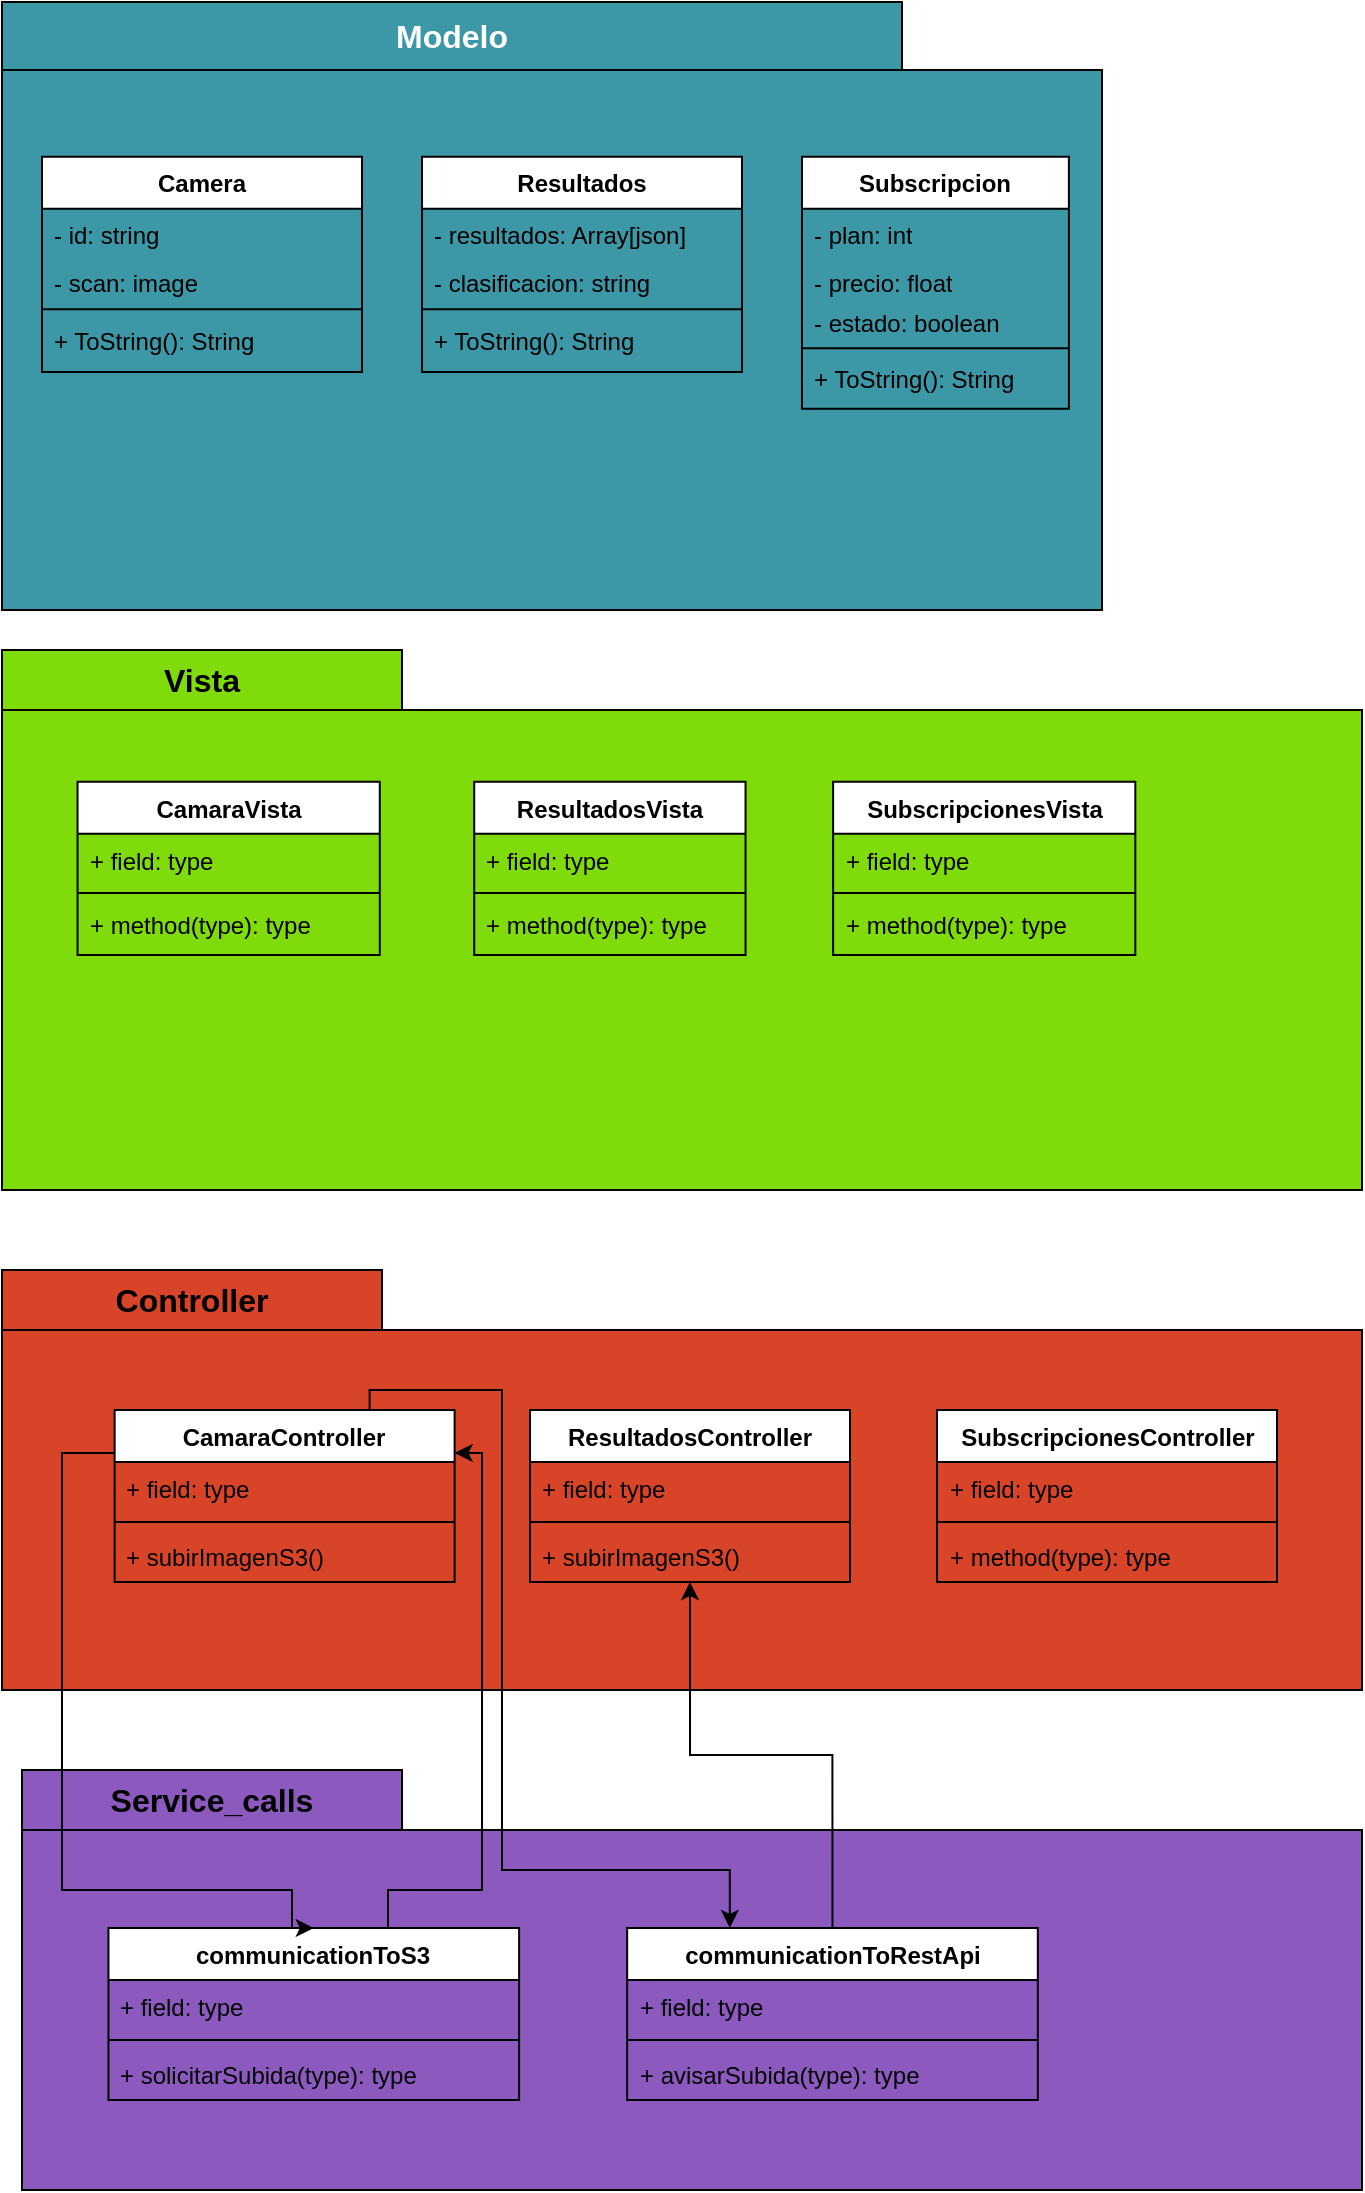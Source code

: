 <mxfile version="24.7.17">
  <diagram id="yd9aTgVnivIJkrsg6VLa" name="Página-1">
    <mxGraphModel dx="773" dy="462" grid="1" gridSize="10" guides="1" tooltips="1" connect="1" arrows="1" fold="1" page="1" pageScale="1" pageWidth="827" pageHeight="1169" math="0" shadow="0">
      <root>
        <mxCell id="0" />
        <mxCell id="1" parent="0" />
        <mxCell id="ElUeNTri3LY7m_GMX26O-2" value="Capas de Frontend de la aplicación" style="text;html=1;align=center;verticalAlign=middle;whiteSpace=wrap;rounded=0;" parent="1" vertex="1">
          <mxGeometry x="267.5" y="64" width="195" height="30" as="geometry" />
        </mxCell>
        <mxCell id="ElUeNTri3LY7m_GMX26O-27" value="&lt;font style=&quot;font-size: 16px;&quot; color=&quot;#ffffff&quot;&gt;Modelo&lt;/font&gt;" style="shape=folder;fontStyle=1;tabWidth=450;tabHeight=34;tabPosition=left;html=1;boundedLbl=1;labelInHeader=1;container=1;collapsible=0;whiteSpace=wrap;fillColor=#3C97A7;" parent="1" vertex="1">
          <mxGeometry x="70" y="16" width="550" height="304" as="geometry" />
        </mxCell>
        <mxCell id="ElUeNTri3LY7m_GMX26O-28" value="" style="html=1;strokeColor=none;resizeWidth=1;resizeHeight=1;fillColor=none;part=1;connectable=0;allowArrows=0;deletable=0;whiteSpace=wrap;" parent="ElUeNTri3LY7m_GMX26O-27" vertex="1">
          <mxGeometry width="550" height="212.8" relative="1" as="geometry">
            <mxPoint y="30" as="offset" />
          </mxGeometry>
        </mxCell>
        <mxCell id="6camwcEFP1_lDwVI1pY3-35" value="Resultados" style="swimlane;fontStyle=1;align=center;verticalAlign=top;childLayout=stackLayout;horizontal=1;startSize=26;horizontalStack=0;resizeParent=1;resizeParentMax=0;resizeLast=0;collapsible=1;marginBottom=0;whiteSpace=wrap;html=1;" vertex="1" parent="ElUeNTri3LY7m_GMX26O-27">
          <mxGeometry x="210.002" y="77.398" width="160" height="107.603" as="geometry" />
        </mxCell>
        <mxCell id="6camwcEFP1_lDwVI1pY3-36" value="- resultados: Array[json]" style="text;strokeColor=none;fillColor=none;align=left;verticalAlign=top;spacingLeft=4;spacingRight=4;overflow=hidden;rotatable=0;points=[[0,0.5],[1,0.5]];portConstraint=eastwest;whiteSpace=wrap;html=1;" vertex="1" parent="6camwcEFP1_lDwVI1pY3-35">
          <mxGeometry y="26" width="160" height="24" as="geometry" />
        </mxCell>
        <mxCell id="6camwcEFP1_lDwVI1pY3-97" value="- clasificacion: string" style="text;strokeColor=none;fillColor=none;align=left;verticalAlign=top;spacingLeft=4;spacingRight=4;overflow=hidden;rotatable=0;points=[[0,0.5],[1,0.5]];portConstraint=eastwest;whiteSpace=wrap;html=1;" vertex="1" parent="6camwcEFP1_lDwVI1pY3-35">
          <mxGeometry y="50" width="160" height="24" as="geometry" />
        </mxCell>
        <mxCell id="6camwcEFP1_lDwVI1pY3-37" value="" style="line;strokeWidth=1;fillColor=none;align=left;verticalAlign=middle;spacingTop=-1;spacingLeft=3;spacingRight=3;rotatable=0;labelPosition=right;points=[];portConstraint=eastwest;strokeColor=inherit;" vertex="1" parent="6camwcEFP1_lDwVI1pY3-35">
          <mxGeometry y="74" width="160" height="4.39" as="geometry" />
        </mxCell>
        <mxCell id="6camwcEFP1_lDwVI1pY3-38" value="+ ToString(): String&amp;nbsp;" style="text;strokeColor=none;fillColor=none;align=left;verticalAlign=top;spacingLeft=4;spacingRight=4;overflow=hidden;rotatable=0;points=[[0,0.5],[1,0.5]];portConstraint=eastwest;whiteSpace=wrap;html=1;" vertex="1" parent="6camwcEFP1_lDwVI1pY3-35">
          <mxGeometry y="78.39" width="160" height="29.213" as="geometry" />
        </mxCell>
        <mxCell id="6camwcEFP1_lDwVI1pY3-42" value="Subscripcion" style="swimlane;fontStyle=1;align=center;verticalAlign=top;childLayout=stackLayout;horizontal=1;startSize=26;horizontalStack=0;resizeParent=1;resizeParentMax=0;resizeLast=0;collapsible=1;marginBottom=0;whiteSpace=wrap;html=1;" vertex="1" parent="ElUeNTri3LY7m_GMX26O-27">
          <mxGeometry x="399.997" y="77.398" width="133.46" height="125.997" as="geometry" />
        </mxCell>
        <mxCell id="6camwcEFP1_lDwVI1pY3-43" value="- plan: int" style="text;strokeColor=none;fillColor=none;align=left;verticalAlign=top;spacingLeft=4;spacingRight=4;overflow=hidden;rotatable=0;points=[[0,0.5],[1,0.5]];portConstraint=eastwest;whiteSpace=wrap;html=1;" vertex="1" parent="6camwcEFP1_lDwVI1pY3-42">
          <mxGeometry y="26" width="133.46" height="24" as="geometry" />
        </mxCell>
        <mxCell id="6camwcEFP1_lDwVI1pY3-44" value="- precio: float" style="text;strokeColor=none;fillColor=none;align=left;verticalAlign=top;spacingLeft=4;spacingRight=4;overflow=hidden;rotatable=0;points=[[0,0.5],[1,0.5]];portConstraint=eastwest;whiteSpace=wrap;html=1;" vertex="1" parent="6camwcEFP1_lDwVI1pY3-42">
          <mxGeometry y="50" width="133.46" height="20" as="geometry" />
        </mxCell>
        <mxCell id="6camwcEFP1_lDwVI1pY3-45" value="- estado: boolean" style="text;strokeColor=none;fillColor=none;align=left;verticalAlign=top;spacingLeft=4;spacingRight=4;overflow=hidden;rotatable=0;points=[[0,0.5],[1,0.5]];portConstraint=eastwest;whiteSpace=wrap;html=1;" vertex="1" parent="6camwcEFP1_lDwVI1pY3-42">
          <mxGeometry y="70" width="133.46" height="23.491" as="geometry" />
        </mxCell>
        <mxCell id="6camwcEFP1_lDwVI1pY3-46" value="" style="line;strokeWidth=1;fillColor=none;align=left;verticalAlign=middle;spacingTop=-1;spacingLeft=3;spacingRight=3;rotatable=0;labelPosition=right;points=[];portConstraint=eastwest;strokeColor=inherit;" vertex="1" parent="6camwcEFP1_lDwVI1pY3-42">
          <mxGeometry y="93.491" width="133.46" height="4.39" as="geometry" />
        </mxCell>
        <mxCell id="6camwcEFP1_lDwVI1pY3-47" value="+ ToString(): String&amp;nbsp;" style="text;strokeColor=none;fillColor=none;align=left;verticalAlign=top;spacingLeft=4;spacingRight=4;overflow=hidden;rotatable=0;points=[[0,0.5],[1,0.5]];portConstraint=eastwest;whiteSpace=wrap;html=1;" vertex="1" parent="6camwcEFP1_lDwVI1pY3-42">
          <mxGeometry y="97.881" width="133.46" height="28.116" as="geometry" />
        </mxCell>
        <mxCell id="6camwcEFP1_lDwVI1pY3-111" value="Camera" style="swimlane;fontStyle=1;align=center;verticalAlign=top;childLayout=stackLayout;horizontal=1;startSize=26;horizontalStack=0;resizeParent=1;resizeParentMax=0;resizeLast=0;collapsible=1;marginBottom=0;whiteSpace=wrap;html=1;" vertex="1" parent="ElUeNTri3LY7m_GMX26O-27">
          <mxGeometry x="20.002" y="77.398" width="160" height="107.603" as="geometry" />
        </mxCell>
        <mxCell id="6camwcEFP1_lDwVI1pY3-112" value="- id: string" style="text;strokeColor=none;fillColor=none;align=left;verticalAlign=top;spacingLeft=4;spacingRight=4;overflow=hidden;rotatable=0;points=[[0,0.5],[1,0.5]];portConstraint=eastwest;whiteSpace=wrap;html=1;" vertex="1" parent="6camwcEFP1_lDwVI1pY3-111">
          <mxGeometry y="26" width="160" height="24" as="geometry" />
        </mxCell>
        <mxCell id="6camwcEFP1_lDwVI1pY3-113" value="- scan: image" style="text;strokeColor=none;fillColor=none;align=left;verticalAlign=top;spacingLeft=4;spacingRight=4;overflow=hidden;rotatable=0;points=[[0,0.5],[1,0.5]];portConstraint=eastwest;whiteSpace=wrap;html=1;" vertex="1" parent="6camwcEFP1_lDwVI1pY3-111">
          <mxGeometry y="50" width="160" height="24" as="geometry" />
        </mxCell>
        <mxCell id="6camwcEFP1_lDwVI1pY3-114" value="" style="line;strokeWidth=1;fillColor=none;align=left;verticalAlign=middle;spacingTop=-1;spacingLeft=3;spacingRight=3;rotatable=0;labelPosition=right;points=[];portConstraint=eastwest;strokeColor=inherit;" vertex="1" parent="6camwcEFP1_lDwVI1pY3-111">
          <mxGeometry y="74" width="160" height="4.39" as="geometry" />
        </mxCell>
        <mxCell id="6camwcEFP1_lDwVI1pY3-115" value="+ ToString(): String&amp;nbsp;" style="text;strokeColor=none;fillColor=none;align=left;verticalAlign=top;spacingLeft=4;spacingRight=4;overflow=hidden;rotatable=0;points=[[0,0.5],[1,0.5]];portConstraint=eastwest;whiteSpace=wrap;html=1;" vertex="1" parent="6camwcEFP1_lDwVI1pY3-111">
          <mxGeometry y="78.39" width="160" height="29.213" as="geometry" />
        </mxCell>
        <mxCell id="ElUeNTri3LY7m_GMX26O-50" value="&lt;font style=&quot;font-size: 16px;&quot;&gt;Vista&lt;/font&gt;" style="shape=folder;fontStyle=1;tabWidth=200;tabHeight=30;tabPosition=left;html=1;boundedLbl=1;labelInHeader=1;container=1;collapsible=0;whiteSpace=wrap;fillColor=#80db0a;" parent="1" vertex="1">
          <mxGeometry x="70" y="340" width="680" height="270" as="geometry" />
        </mxCell>
        <mxCell id="ElUeNTri3LY7m_GMX26O-51" value="" style="html=1;strokeColor=none;resizeWidth=1;resizeHeight=1;fillColor=none;part=1;connectable=0;allowArrows=0;deletable=0;whiteSpace=wrap;" parent="ElUeNTri3LY7m_GMX26O-50" vertex="1">
          <mxGeometry width="680" height="189" relative="1" as="geometry">
            <mxPoint y="30" as="offset" />
          </mxGeometry>
        </mxCell>
        <mxCell id="6camwcEFP1_lDwVI1pY3-61" value="CamaraVista" style="swimlane;fontStyle=1;align=center;verticalAlign=top;childLayout=stackLayout;horizontal=1;startSize=26;horizontalStack=0;resizeParent=1;resizeParentMax=0;resizeLast=0;collapsible=1;marginBottom=0;whiteSpace=wrap;html=1;" vertex="1" parent="ElUeNTri3LY7m_GMX26O-50">
          <mxGeometry x="37.778" y="65.856" width="151.111" height="86.698" as="geometry" />
        </mxCell>
        <mxCell id="6camwcEFP1_lDwVI1pY3-62" value="+ field: type" style="text;strokeColor=none;fillColor=none;align=left;verticalAlign=top;spacingLeft=4;spacingRight=4;overflow=hidden;rotatable=0;points=[[0,0.5],[1,0.5]];portConstraint=eastwest;whiteSpace=wrap;html=1;" vertex="1" parent="6camwcEFP1_lDwVI1pY3-61">
          <mxGeometry y="26" width="151.111" height="27" as="geometry" />
        </mxCell>
        <mxCell id="6camwcEFP1_lDwVI1pY3-63" value="" style="line;strokeWidth=1;fillColor=none;align=left;verticalAlign=middle;spacingTop=-1;spacingLeft=3;spacingRight=3;rotatable=0;labelPosition=right;points=[];portConstraint=eastwest;strokeColor=inherit;" vertex="1" parent="6camwcEFP1_lDwVI1pY3-61">
          <mxGeometry y="53" width="151.111" height="5.268" as="geometry" />
        </mxCell>
        <mxCell id="6camwcEFP1_lDwVI1pY3-64" value="+ method(type): type" style="text;strokeColor=none;fillColor=none;align=left;verticalAlign=top;spacingLeft=4;spacingRight=4;overflow=hidden;rotatable=0;points=[[0,0.5],[1,0.5]];portConstraint=eastwest;whiteSpace=wrap;html=1;" vertex="1" parent="6camwcEFP1_lDwVI1pY3-61">
          <mxGeometry y="58.268" width="151.111" height="28.429" as="geometry" />
        </mxCell>
        <mxCell id="6camwcEFP1_lDwVI1pY3-26" value="ResultadosVista" style="swimlane;fontStyle=1;align=center;verticalAlign=top;childLayout=stackLayout;horizontal=1;startSize=26;horizontalStack=0;resizeParent=1;resizeParentMax=0;resizeLast=0;collapsible=1;marginBottom=0;whiteSpace=wrap;html=1;" vertex="1" parent="ElUeNTri3LY7m_GMX26O-50">
          <mxGeometry x="236.111" y="65.856" width="135.66" height="86.698" as="geometry" />
        </mxCell>
        <mxCell id="6camwcEFP1_lDwVI1pY3-27" value="+ field: type" style="text;strokeColor=none;fillColor=none;align=left;verticalAlign=top;spacingLeft=4;spacingRight=4;overflow=hidden;rotatable=0;points=[[0,0.5],[1,0.5]];portConstraint=eastwest;whiteSpace=wrap;html=1;" vertex="1" parent="6camwcEFP1_lDwVI1pY3-26">
          <mxGeometry y="26" width="135.66" height="27" as="geometry" />
        </mxCell>
        <mxCell id="6camwcEFP1_lDwVI1pY3-28" value="" style="line;strokeWidth=1;fillColor=none;align=left;verticalAlign=middle;spacingTop=-1;spacingLeft=3;spacingRight=3;rotatable=0;labelPosition=right;points=[];portConstraint=eastwest;strokeColor=inherit;" vertex="1" parent="6camwcEFP1_lDwVI1pY3-26">
          <mxGeometry y="53" width="135.66" height="5.268" as="geometry" />
        </mxCell>
        <mxCell id="6camwcEFP1_lDwVI1pY3-29" value="+ method(type): type" style="text;strokeColor=none;fillColor=none;align=left;verticalAlign=top;spacingLeft=4;spacingRight=4;overflow=hidden;rotatable=0;points=[[0,0.5],[1,0.5]];portConstraint=eastwest;whiteSpace=wrap;html=1;" vertex="1" parent="6camwcEFP1_lDwVI1pY3-26">
          <mxGeometry y="58.268" width="135.66" height="28.429" as="geometry" />
        </mxCell>
        <mxCell id="6camwcEFP1_lDwVI1pY3-72" value="SubscripcionesVista" style="swimlane;fontStyle=1;align=center;verticalAlign=top;childLayout=stackLayout;horizontal=1;startSize=26;horizontalStack=0;resizeParent=1;resizeParentMax=0;resizeLast=0;collapsible=1;marginBottom=0;whiteSpace=wrap;html=1;" vertex="1" parent="ElUeNTri3LY7m_GMX26O-50">
          <mxGeometry x="415.556" y="65.854" width="151.111" height="86.698" as="geometry" />
        </mxCell>
        <mxCell id="6camwcEFP1_lDwVI1pY3-73" value="+ field: type" style="text;strokeColor=none;fillColor=none;align=left;verticalAlign=top;spacingLeft=4;spacingRight=4;overflow=hidden;rotatable=0;points=[[0,0.5],[1,0.5]];portConstraint=eastwest;whiteSpace=wrap;html=1;" vertex="1" parent="6camwcEFP1_lDwVI1pY3-72">
          <mxGeometry y="26" width="151.111" height="27" as="geometry" />
        </mxCell>
        <mxCell id="6camwcEFP1_lDwVI1pY3-74" value="" style="line;strokeWidth=1;fillColor=none;align=left;verticalAlign=middle;spacingTop=-1;spacingLeft=3;spacingRight=3;rotatable=0;labelPosition=right;points=[];portConstraint=eastwest;strokeColor=inherit;" vertex="1" parent="6camwcEFP1_lDwVI1pY3-72">
          <mxGeometry y="53" width="151.111" height="5.268" as="geometry" />
        </mxCell>
        <mxCell id="6camwcEFP1_lDwVI1pY3-75" value="+ method(type): type" style="text;strokeColor=none;fillColor=none;align=left;verticalAlign=top;spacingLeft=4;spacingRight=4;overflow=hidden;rotatable=0;points=[[0,0.5],[1,0.5]];portConstraint=eastwest;whiteSpace=wrap;html=1;" vertex="1" parent="6camwcEFP1_lDwVI1pY3-72">
          <mxGeometry y="58.268" width="151.111" height="28.429" as="geometry" />
        </mxCell>
        <mxCell id="6camwcEFP1_lDwVI1pY3-3" value="&lt;font style=&quot;font-size: 16px;&quot;&gt;Controller&lt;/font&gt;" style="shape=folder;fontStyle=1;tabWidth=190;tabHeight=30;tabPosition=left;html=1;boundedLbl=1;labelInHeader=1;container=1;collapsible=0;whiteSpace=wrap;fillColor=#D84427;" vertex="1" parent="1">
          <mxGeometry x="70" y="650" width="680" height="210" as="geometry" />
        </mxCell>
        <mxCell id="6camwcEFP1_lDwVI1pY3-4" value="" style="html=1;strokeColor=none;resizeWidth=1;resizeHeight=1;fillColor=none;part=1;connectable=0;allowArrows=0;deletable=0;whiteSpace=wrap;" vertex="1" parent="6camwcEFP1_lDwVI1pY3-3">
          <mxGeometry width="680" height="147" relative="1" as="geometry">
            <mxPoint y="30" as="offset" />
          </mxGeometry>
        </mxCell>
        <mxCell id="6camwcEFP1_lDwVI1pY3-76" value="CamaraController" style="swimlane;fontStyle=1;align=center;verticalAlign=top;childLayout=stackLayout;horizontal=1;startSize=26;horizontalStack=0;resizeParent=1;resizeParentMax=0;resizeLast=0;collapsible=1;marginBottom=0;whiteSpace=wrap;html=1;" vertex="1" parent="6camwcEFP1_lDwVI1pY3-3">
          <mxGeometry x="56.312" y="70" width="170" height="86" as="geometry" />
        </mxCell>
        <mxCell id="6camwcEFP1_lDwVI1pY3-77" value="+ field: type" style="text;strokeColor=none;fillColor=none;align=left;verticalAlign=top;spacingLeft=4;spacingRight=4;overflow=hidden;rotatable=0;points=[[0,0.5],[1,0.5]];portConstraint=eastwest;whiteSpace=wrap;html=1;" vertex="1" parent="6camwcEFP1_lDwVI1pY3-76">
          <mxGeometry y="26" width="170" height="26" as="geometry" />
        </mxCell>
        <mxCell id="6camwcEFP1_lDwVI1pY3-78" value="" style="line;strokeWidth=1;fillColor=none;align=left;verticalAlign=middle;spacingTop=-1;spacingLeft=3;spacingRight=3;rotatable=0;labelPosition=right;points=[];portConstraint=eastwest;strokeColor=inherit;" vertex="1" parent="6camwcEFP1_lDwVI1pY3-76">
          <mxGeometry y="52" width="170" height="8" as="geometry" />
        </mxCell>
        <mxCell id="6camwcEFP1_lDwVI1pY3-79" value="+ subirImagenS3()" style="text;strokeColor=none;fillColor=none;align=left;verticalAlign=top;spacingLeft=4;spacingRight=4;overflow=hidden;rotatable=0;points=[[0,0.5],[1,0.5]];portConstraint=eastwest;whiteSpace=wrap;html=1;" vertex="1" parent="6camwcEFP1_lDwVI1pY3-76">
          <mxGeometry y="60" width="170" height="26" as="geometry" />
        </mxCell>
        <mxCell id="6camwcEFP1_lDwVI1pY3-93" value="SubscripcionesController" style="swimlane;fontStyle=1;align=center;verticalAlign=top;childLayout=stackLayout;horizontal=1;startSize=26;horizontalStack=0;resizeParent=1;resizeParentMax=0;resizeLast=0;collapsible=1;marginBottom=0;whiteSpace=wrap;html=1;" vertex="1" parent="6camwcEFP1_lDwVI1pY3-3">
          <mxGeometry x="467.5" y="70" width="170" height="86" as="geometry" />
        </mxCell>
        <mxCell id="6camwcEFP1_lDwVI1pY3-94" value="+ field: type" style="text;strokeColor=none;fillColor=none;align=left;verticalAlign=top;spacingLeft=4;spacingRight=4;overflow=hidden;rotatable=0;points=[[0,0.5],[1,0.5]];portConstraint=eastwest;whiteSpace=wrap;html=1;" vertex="1" parent="6camwcEFP1_lDwVI1pY3-93">
          <mxGeometry y="26" width="170" height="26" as="geometry" />
        </mxCell>
        <mxCell id="6camwcEFP1_lDwVI1pY3-95" value="" style="line;strokeWidth=1;fillColor=none;align=left;verticalAlign=middle;spacingTop=-1;spacingLeft=3;spacingRight=3;rotatable=0;labelPosition=right;points=[];portConstraint=eastwest;strokeColor=inherit;" vertex="1" parent="6camwcEFP1_lDwVI1pY3-93">
          <mxGeometry y="52" width="170" height="8" as="geometry" />
        </mxCell>
        <mxCell id="6camwcEFP1_lDwVI1pY3-96" value="+ method(type): type" style="text;strokeColor=none;fillColor=none;align=left;verticalAlign=top;spacingLeft=4;spacingRight=4;overflow=hidden;rotatable=0;points=[[0,0.5],[1,0.5]];portConstraint=eastwest;whiteSpace=wrap;html=1;" vertex="1" parent="6camwcEFP1_lDwVI1pY3-93">
          <mxGeometry y="60" width="170" height="26" as="geometry" />
        </mxCell>
        <mxCell id="6camwcEFP1_lDwVI1pY3-80" value="&lt;font style=&quot;font-size: 16px;&quot;&gt;Service_calls&lt;/font&gt;" style="shape=folder;fontStyle=1;tabWidth=190;tabHeight=30;tabPosition=left;html=1;boundedLbl=1;labelInHeader=1;container=1;collapsible=0;whiteSpace=wrap;fillColor=#8C5ABF;" vertex="1" parent="1">
          <mxGeometry x="80" y="900" width="670" height="210" as="geometry" />
        </mxCell>
        <mxCell id="6camwcEFP1_lDwVI1pY3-81" value="" style="html=1;strokeColor=none;resizeWidth=1;resizeHeight=1;fillColor=none;part=1;connectable=0;allowArrows=0;deletable=0;whiteSpace=wrap;" vertex="1" parent="6camwcEFP1_lDwVI1pY3-80">
          <mxGeometry width="670" height="147" relative="1" as="geometry">
            <mxPoint y="30" as="offset" />
          </mxGeometry>
        </mxCell>
        <mxCell id="6camwcEFP1_lDwVI1pY3-86" value="communicationToS3" style="swimlane;fontStyle=1;align=center;verticalAlign=top;childLayout=stackLayout;horizontal=1;startSize=26;horizontalStack=0;resizeParent=1;resizeParentMax=0;resizeLast=0;collapsible=1;marginBottom=0;whiteSpace=wrap;html=1;" vertex="1" parent="6camwcEFP1_lDwVI1pY3-80">
          <mxGeometry x="43.226" y="79" width="205.323" height="86" as="geometry" />
        </mxCell>
        <mxCell id="6camwcEFP1_lDwVI1pY3-87" value="+ field: type" style="text;strokeColor=none;fillColor=none;align=left;verticalAlign=top;spacingLeft=4;spacingRight=4;overflow=hidden;rotatable=0;points=[[0,0.5],[1,0.5]];portConstraint=eastwest;whiteSpace=wrap;html=1;" vertex="1" parent="6camwcEFP1_lDwVI1pY3-86">
          <mxGeometry y="26" width="205.323" height="26" as="geometry" />
        </mxCell>
        <mxCell id="6camwcEFP1_lDwVI1pY3-88" value="" style="line;strokeWidth=1;fillColor=none;align=left;verticalAlign=middle;spacingTop=-1;spacingLeft=3;spacingRight=3;rotatable=0;labelPosition=right;points=[];portConstraint=eastwest;strokeColor=inherit;" vertex="1" parent="6camwcEFP1_lDwVI1pY3-86">
          <mxGeometry y="52" width="205.323" height="8" as="geometry" />
        </mxCell>
        <mxCell id="6camwcEFP1_lDwVI1pY3-89" value="+ solicitarSubida(type): type" style="text;strokeColor=none;fillColor=none;align=left;verticalAlign=top;spacingLeft=4;spacingRight=4;overflow=hidden;rotatable=0;points=[[0,0.5],[1,0.5]];portConstraint=eastwest;whiteSpace=wrap;html=1;" vertex="1" parent="6camwcEFP1_lDwVI1pY3-86">
          <mxGeometry y="60" width="205.323" height="26" as="geometry" />
        </mxCell>
        <mxCell id="6camwcEFP1_lDwVI1pY3-100" value="communicationToRestApi" style="swimlane;fontStyle=1;align=center;verticalAlign=top;childLayout=stackLayout;horizontal=1;startSize=26;horizontalStack=0;resizeParent=1;resizeParentMax=0;resizeLast=0;collapsible=1;marginBottom=0;whiteSpace=wrap;html=1;" vertex="1" parent="6camwcEFP1_lDwVI1pY3-80">
          <mxGeometry x="302.581" y="79" width="205.323" height="86" as="geometry" />
        </mxCell>
        <mxCell id="6camwcEFP1_lDwVI1pY3-101" value="+ field: type" style="text;strokeColor=none;fillColor=none;align=left;verticalAlign=top;spacingLeft=4;spacingRight=4;overflow=hidden;rotatable=0;points=[[0,0.5],[1,0.5]];portConstraint=eastwest;whiteSpace=wrap;html=1;" vertex="1" parent="6camwcEFP1_lDwVI1pY3-100">
          <mxGeometry y="26" width="205.323" height="26" as="geometry" />
        </mxCell>
        <mxCell id="6camwcEFP1_lDwVI1pY3-102" value="" style="line;strokeWidth=1;fillColor=none;align=left;verticalAlign=middle;spacingTop=-1;spacingLeft=3;spacingRight=3;rotatable=0;labelPosition=right;points=[];portConstraint=eastwest;strokeColor=inherit;" vertex="1" parent="6camwcEFP1_lDwVI1pY3-100">
          <mxGeometry y="52" width="205.323" height="8" as="geometry" />
        </mxCell>
        <mxCell id="6camwcEFP1_lDwVI1pY3-103" value="+ avisarSubida(type): type" style="text;strokeColor=none;fillColor=none;align=left;verticalAlign=top;spacingLeft=4;spacingRight=4;overflow=hidden;rotatable=0;points=[[0,0.5],[1,0.5]];portConstraint=eastwest;whiteSpace=wrap;html=1;" vertex="1" parent="6camwcEFP1_lDwVI1pY3-100">
          <mxGeometry y="60" width="205.323" height="26" as="geometry" />
        </mxCell>
        <mxCell id="6camwcEFP1_lDwVI1pY3-90" style="edgeStyle=orthogonalEdgeStyle;rounded=0;orthogonalLoop=1;jettySize=auto;html=1;exitX=0;exitY=0.25;exitDx=0;exitDy=0;entryX=0.5;entryY=0;entryDx=0;entryDy=0;" edge="1" parent="1" source="6camwcEFP1_lDwVI1pY3-76" target="6camwcEFP1_lDwVI1pY3-86">
          <mxGeometry relative="1" as="geometry">
            <Array as="points">
              <mxPoint x="100" y="742" />
              <mxPoint x="100" y="960" />
              <mxPoint x="215" y="960" />
            </Array>
          </mxGeometry>
        </mxCell>
        <mxCell id="6camwcEFP1_lDwVI1pY3-104" style="edgeStyle=orthogonalEdgeStyle;rounded=0;orthogonalLoop=1;jettySize=auto;html=1;exitX=0.75;exitY=0;exitDx=0;exitDy=0;entryX=1;entryY=0.25;entryDx=0;entryDy=0;" edge="1" parent="1" source="6camwcEFP1_lDwVI1pY3-86" target="6camwcEFP1_lDwVI1pY3-76">
          <mxGeometry relative="1" as="geometry">
            <Array as="points">
              <mxPoint x="263" y="979" />
              <mxPoint x="263" y="960" />
              <mxPoint x="310" y="960" />
              <mxPoint x="310" y="742" />
            </Array>
          </mxGeometry>
        </mxCell>
        <mxCell id="6camwcEFP1_lDwVI1pY3-105" style="edgeStyle=orthogonalEdgeStyle;rounded=0;orthogonalLoop=1;jettySize=auto;html=1;exitX=0.75;exitY=0;exitDx=0;exitDy=0;entryX=0.25;entryY=0;entryDx=0;entryDy=0;" edge="1" parent="1" source="6camwcEFP1_lDwVI1pY3-76" target="6camwcEFP1_lDwVI1pY3-100">
          <mxGeometry relative="1" as="geometry">
            <Array as="points">
              <mxPoint x="254" y="710" />
              <mxPoint x="320" y="710" />
              <mxPoint x="320" y="950" />
              <mxPoint x="434" y="950" />
            </Array>
          </mxGeometry>
        </mxCell>
        <mxCell id="6camwcEFP1_lDwVI1pY3-106" value="ResultadosController" style="swimlane;fontStyle=1;align=center;verticalAlign=top;childLayout=stackLayout;horizontal=1;startSize=26;horizontalStack=0;resizeParent=1;resizeParentMax=0;resizeLast=0;collapsible=1;marginBottom=0;whiteSpace=wrap;html=1;" vertex="1" parent="1">
          <mxGeometry x="334" y="720" width="160" height="86" as="geometry">
            <mxRectangle x="334" y="720" width="150" height="30" as="alternateBounds" />
          </mxGeometry>
        </mxCell>
        <mxCell id="6camwcEFP1_lDwVI1pY3-107" value="+ field: type" style="text;strokeColor=none;fillColor=none;align=left;verticalAlign=top;spacingLeft=4;spacingRight=4;overflow=hidden;rotatable=0;points=[[0,0.5],[1,0.5]];portConstraint=eastwest;whiteSpace=wrap;html=1;" vertex="1" parent="6camwcEFP1_lDwVI1pY3-106">
          <mxGeometry y="26" width="160" height="26" as="geometry" />
        </mxCell>
        <mxCell id="6camwcEFP1_lDwVI1pY3-108" value="" style="line;strokeWidth=1;fillColor=none;align=left;verticalAlign=middle;spacingTop=-1;spacingLeft=3;spacingRight=3;rotatable=0;labelPosition=right;points=[];portConstraint=eastwest;strokeColor=inherit;" vertex="1" parent="6camwcEFP1_lDwVI1pY3-106">
          <mxGeometry y="52" width="160" height="8" as="geometry" />
        </mxCell>
        <mxCell id="6camwcEFP1_lDwVI1pY3-109" value="+ subirImagenS3()" style="text;strokeColor=none;fillColor=none;align=left;verticalAlign=top;spacingLeft=4;spacingRight=4;overflow=hidden;rotatable=0;points=[[0,0.5],[1,0.5]];portConstraint=eastwest;whiteSpace=wrap;html=1;" vertex="1" parent="6camwcEFP1_lDwVI1pY3-106">
          <mxGeometry y="60" width="160" height="26" as="geometry" />
        </mxCell>
        <mxCell id="6camwcEFP1_lDwVI1pY3-110" style="edgeStyle=orthogonalEdgeStyle;rounded=0;orthogonalLoop=1;jettySize=auto;html=1;exitX=0.5;exitY=0;exitDx=0;exitDy=0;entryX=0.5;entryY=1;entryDx=0;entryDy=0;" edge="1" parent="1" source="6camwcEFP1_lDwVI1pY3-100" target="6camwcEFP1_lDwVI1pY3-106">
          <mxGeometry relative="1" as="geometry" />
        </mxCell>
      </root>
    </mxGraphModel>
  </diagram>
</mxfile>
